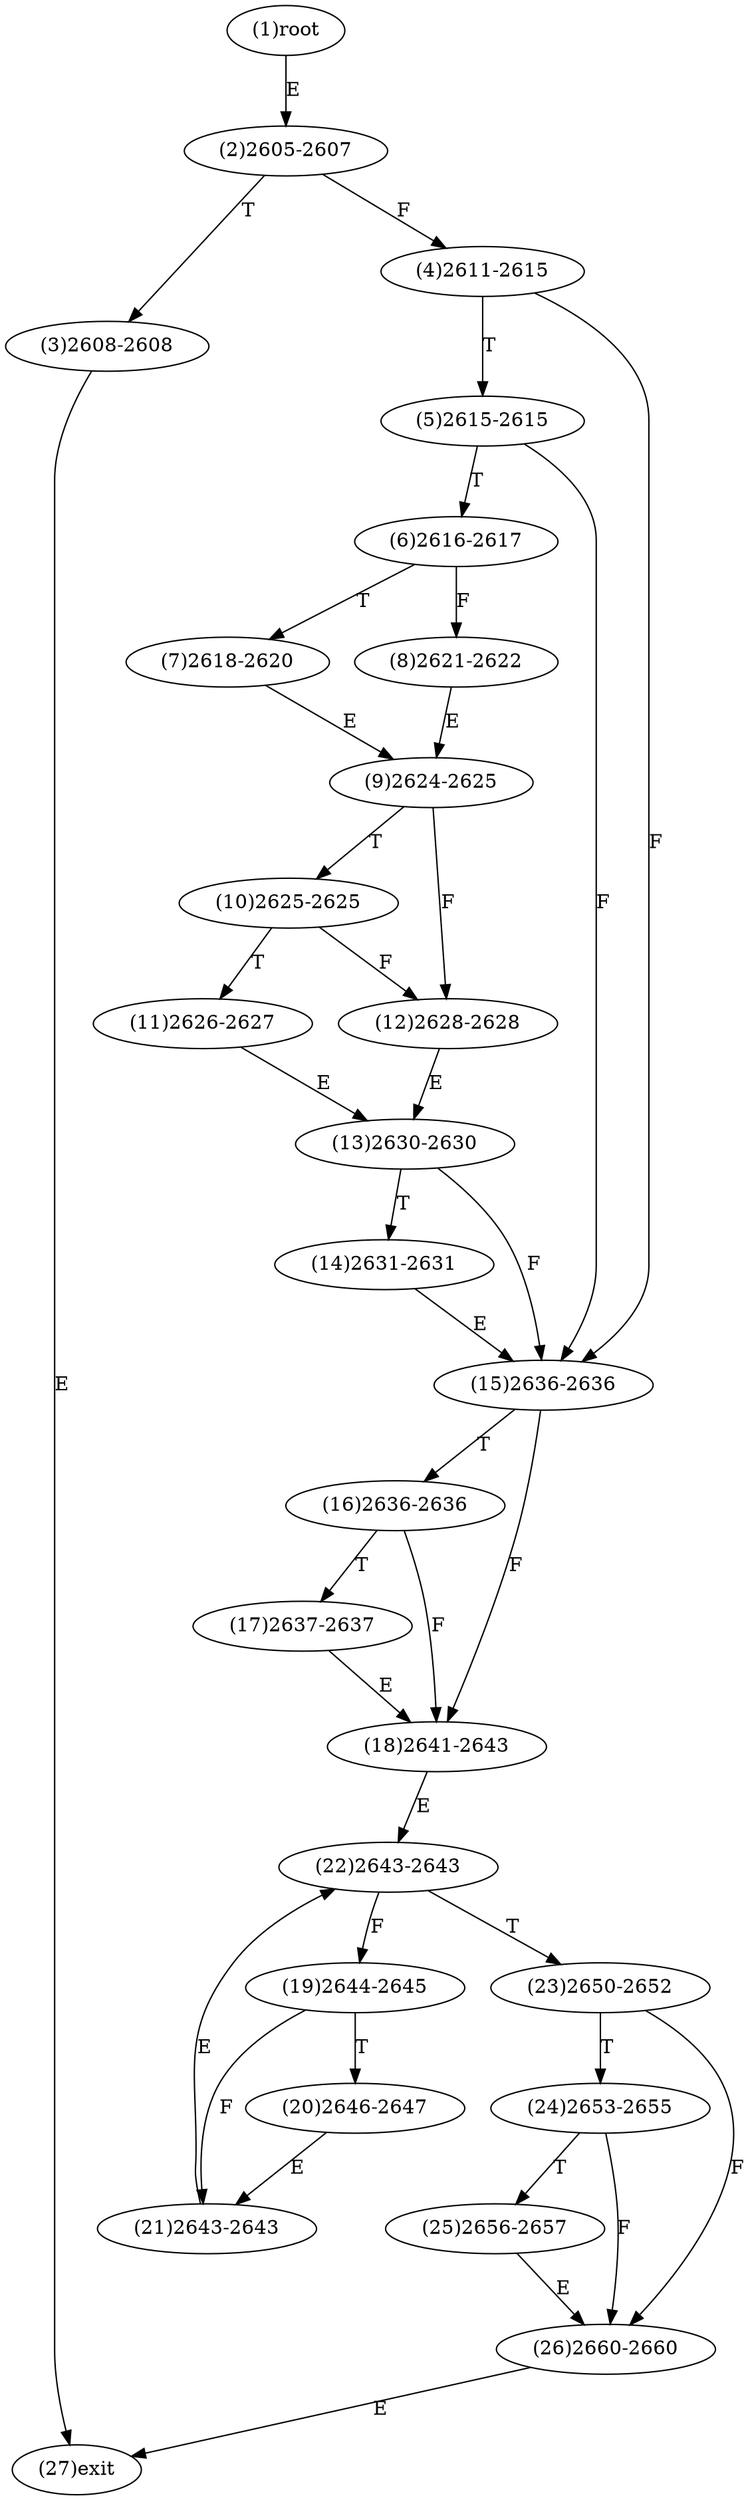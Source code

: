 digraph "" { 
1[ label="(1)root"];
2[ label="(2)2605-2607"];
3[ label="(3)2608-2608"];
4[ label="(4)2611-2615"];
5[ label="(5)2615-2615"];
6[ label="(6)2616-2617"];
7[ label="(7)2618-2620"];
8[ label="(8)2621-2622"];
9[ label="(9)2624-2625"];
10[ label="(10)2625-2625"];
11[ label="(11)2626-2627"];
12[ label="(12)2628-2628"];
13[ label="(13)2630-2630"];
14[ label="(14)2631-2631"];
15[ label="(15)2636-2636"];
17[ label="(17)2637-2637"];
16[ label="(16)2636-2636"];
19[ label="(19)2644-2645"];
18[ label="(18)2641-2643"];
21[ label="(21)2643-2643"];
20[ label="(20)2646-2647"];
23[ label="(23)2650-2652"];
22[ label="(22)2643-2643"];
25[ label="(25)2656-2657"];
24[ label="(24)2653-2655"];
27[ label="(27)exit"];
26[ label="(26)2660-2660"];
1->2[ label="E"];
2->4[ label="F"];
2->3[ label="T"];
3->27[ label="E"];
4->15[ label="F"];
4->5[ label="T"];
5->15[ label="F"];
5->6[ label="T"];
6->8[ label="F"];
6->7[ label="T"];
7->9[ label="E"];
8->9[ label="E"];
9->12[ label="F"];
9->10[ label="T"];
10->12[ label="F"];
10->11[ label="T"];
11->13[ label="E"];
12->13[ label="E"];
13->15[ label="F"];
13->14[ label="T"];
14->15[ label="E"];
15->18[ label="F"];
15->16[ label="T"];
16->18[ label="F"];
16->17[ label="T"];
17->18[ label="E"];
18->22[ label="E"];
19->21[ label="F"];
19->20[ label="T"];
20->21[ label="E"];
21->22[ label="E"];
22->19[ label="F"];
22->23[ label="T"];
23->26[ label="F"];
23->24[ label="T"];
24->26[ label="F"];
24->25[ label="T"];
25->26[ label="E"];
26->27[ label="E"];
}